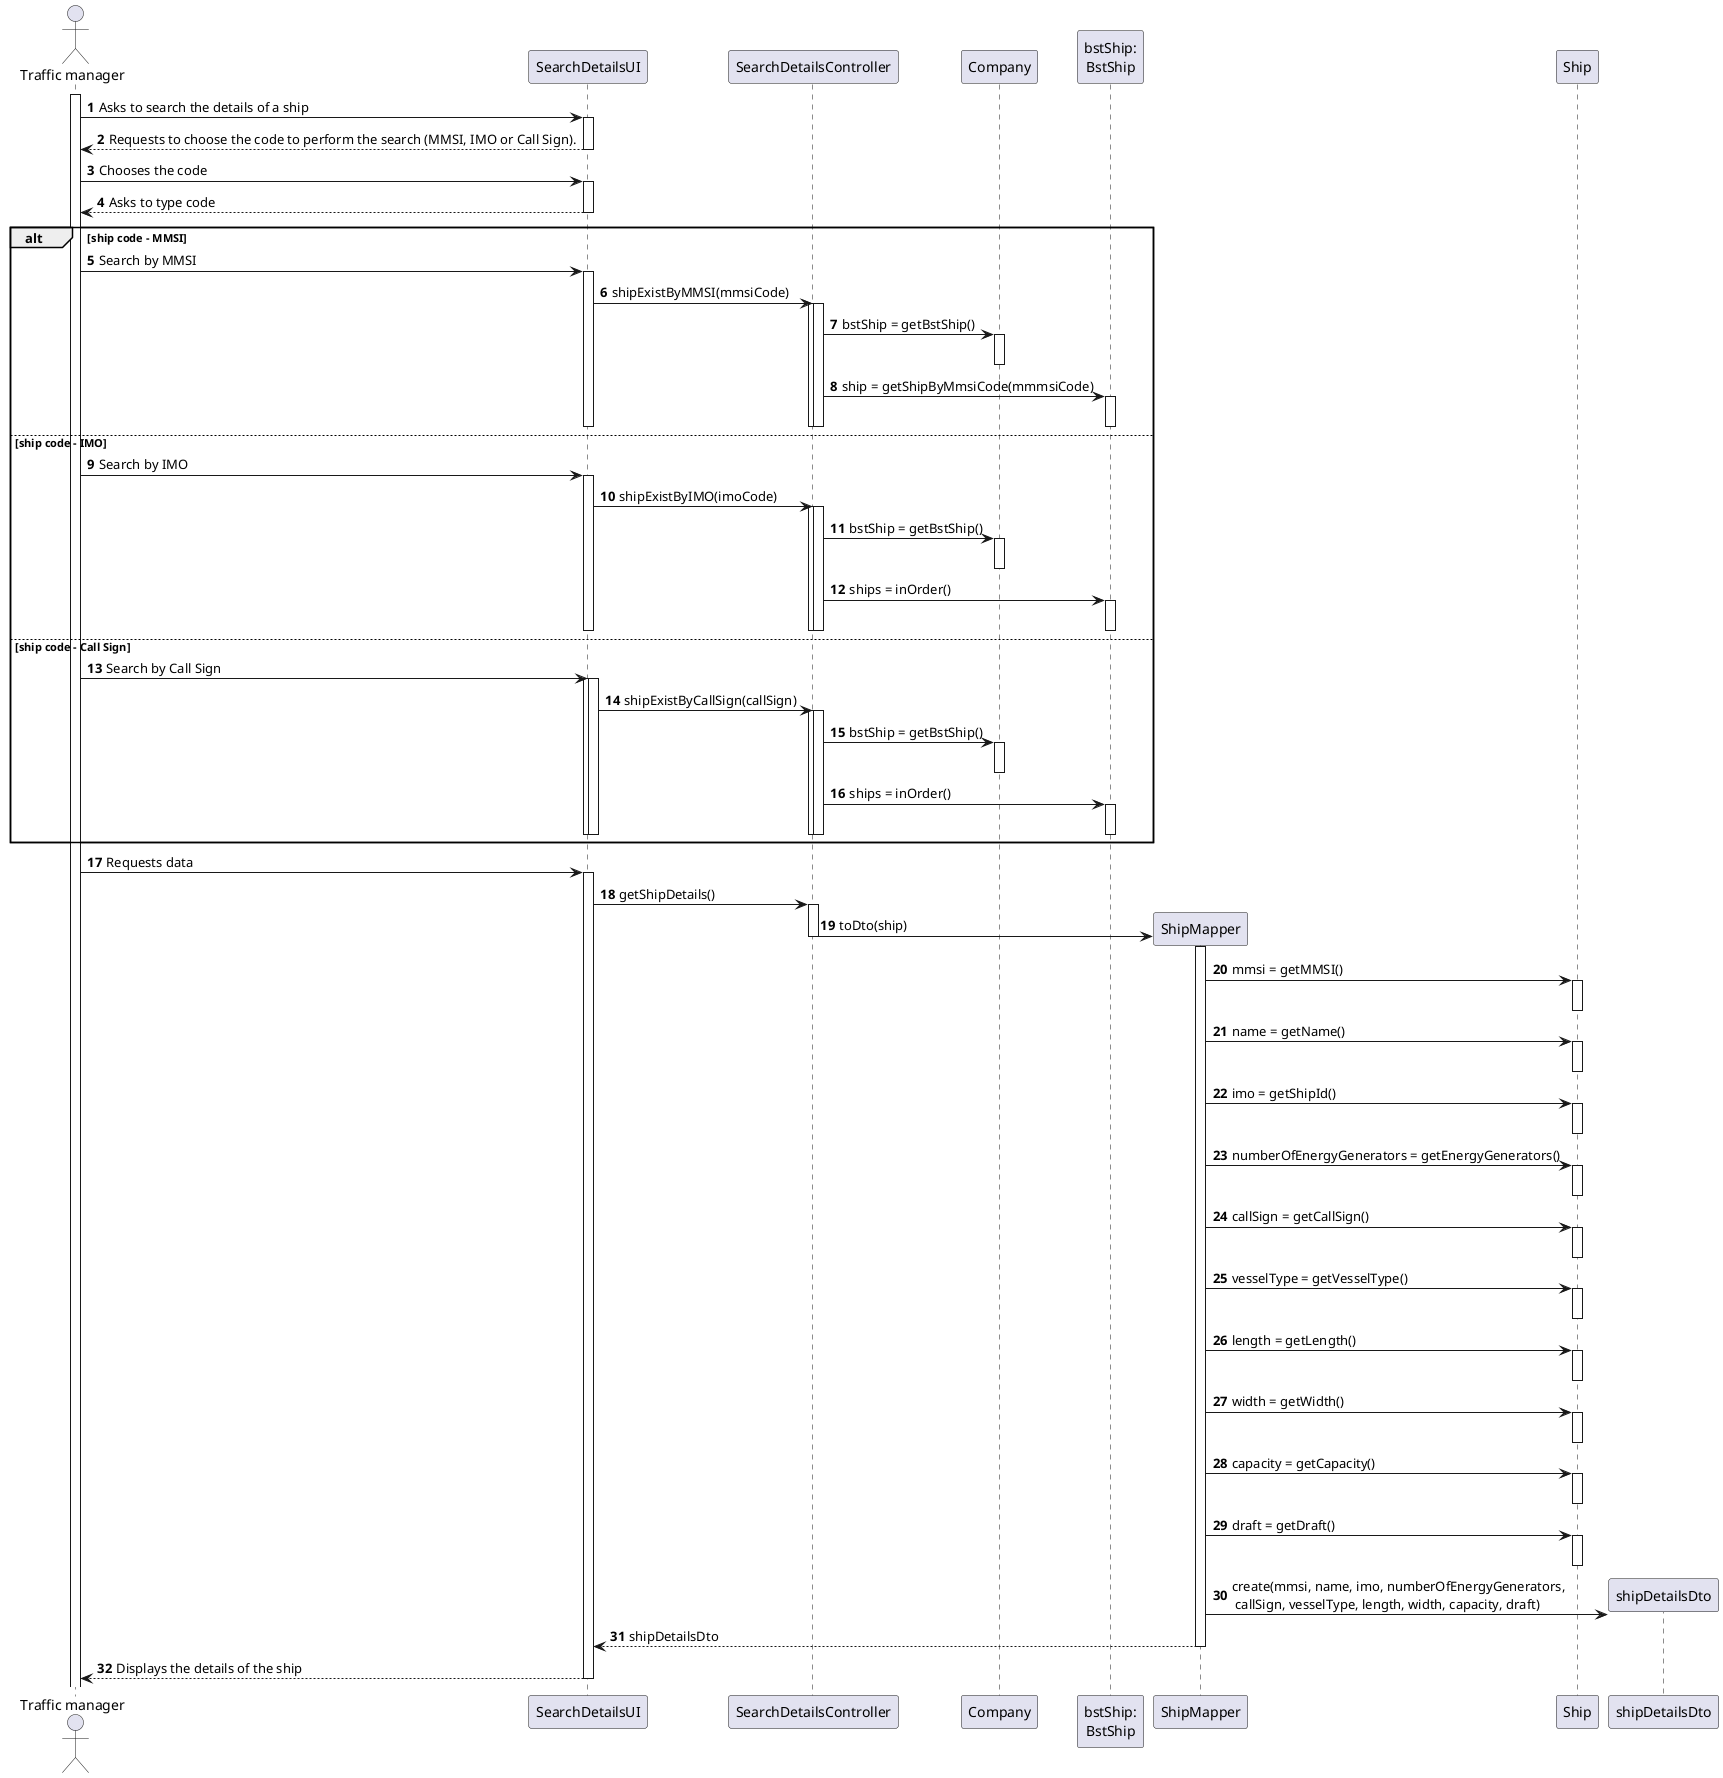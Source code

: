 @startuml
autonumber

actor "Traffic manager" as manager
participant "SearchDetailsUI" as sdUI
participant "SearchDetailsController" as sdCTRL
participant "Company" as COMP
participant "bstShip:\nBstShip" as BstShip
participant "ShipMapper" as SMAPPER
participant "Ship" as SHIP
participant "Ship" as SHIP
participant "shipDetailsDto" as SHIPDTO


activate manager
manager -> sdUI : Asks to search the details of a ship
activate sdUI
sdUI --> manager : Requests to choose the code to perform the search (MMSI, IMO or Call Sign).
deactivate sdUI


manager -> sdUI : Chooses the code
activate sdUI

sdUI --> manager : Asks to type code
deactivate sdUI

alt ship code - MMSI
manager -> sdUI  : Search by MMSI
activate sdUI
sdUI-> sdCTRL: shipExistByMMSI(mmsiCode)
activate sdCTRL
activate sdCTRL
sdCTRL -> COMP : bstShip = getBstShip()
activate COMP
deactivate COMP
sdCTRL -> BstShip : ship = getShipByMmsiCode(mmmsiCode)
activate BstShip
deactivate BstShip
deactivate sdCTRL
deactivate sdCTRL
deactivate sdUI

else ship code - IMO
manager -> sdUI  : Search by IMO
activate sdUI
sdUI-> sdCTRL: shipExistByIMO(imoCode)
activate sdCTRL
activate sdCTRL
sdCTRL -> COMP : bstShip = getBstShip()
activate COMP
deactivate COMP
sdCTRL -> BstShip : ships = inOrder()
activate BstShip
deactivate BstShip
deactivate sdCTRL
deactivate sdCTRL
deactivate sdUI
deactivate sdUI

else ship code - Call Sign
manager -> sdUI : Search by Call Sign
activate sdUI
activate sdUI
sdUI-> sdCTRL: shipExistByCallSign(callSign)
activate sdCTRL
activate sdCTRL
sdCTRL -> COMP : bstShip = getBstShip()
activate COMP
deactivate COMP
sdCTRL -> BstShip : ships = inOrder()
activate BstShip
deactivate BstShip
deactivate sdCTRL
deactivate sdCTRL
deactivate sdUI
deactivate sdUI
end


manager -> sdUI : Requests data
activate sdUI
sdUI -> sdCTRL : getShipDetails()
activate sdCTRL
sdCTRL-> SMAPPER** : toDto(ship)
deactivate sdCTRL
activate SMAPPER
SMAPPER -> SHIP : mmsi = getMMSI()
activate SHIP
deactivate SHIP
SMAPPER -> SHIP : name = getName()
activate SHIP
deactivate SHIP
SMAPPER -> SHIP : imo = getShipId()
activate SHIP
deactivate SHIP
SMAPPER -> SHIP : numberOfEnergyGenerators = getEnergyGenerators()
activate SHIP
deactivate SHIP
SMAPPER -> SHIP : callSign = getCallSign()
activate SHIP
deactivate SHIP
SMAPPER -> SHIP : vesselType = getVesselType()
activate SHIP
deactivate SHIP
SMAPPER -> SHIP : length = getLength()
activate SHIP
deactivate SHIP
SMAPPER -> SHIP : width = getWidth()
activate SHIP
deactivate SHIP
SMAPPER -> SHIP : capacity = getCapacity()
activate SHIP
deactivate SHIP
SMAPPER -> SHIP : draft = getDraft()
activate SHIP
deactivate SHIP
SMAPPER -> SHIPDTO** : create(mmsi, name, imo, numberOfEnergyGenerators,\n callSign, vesselType, length, width, capacity, draft)
SMAPPER --> sdUI : shipDetailsDto
deactivate SMAPPER
sdUI --> manager : Displays the details of the ship
deactivate sdUI

@enduml